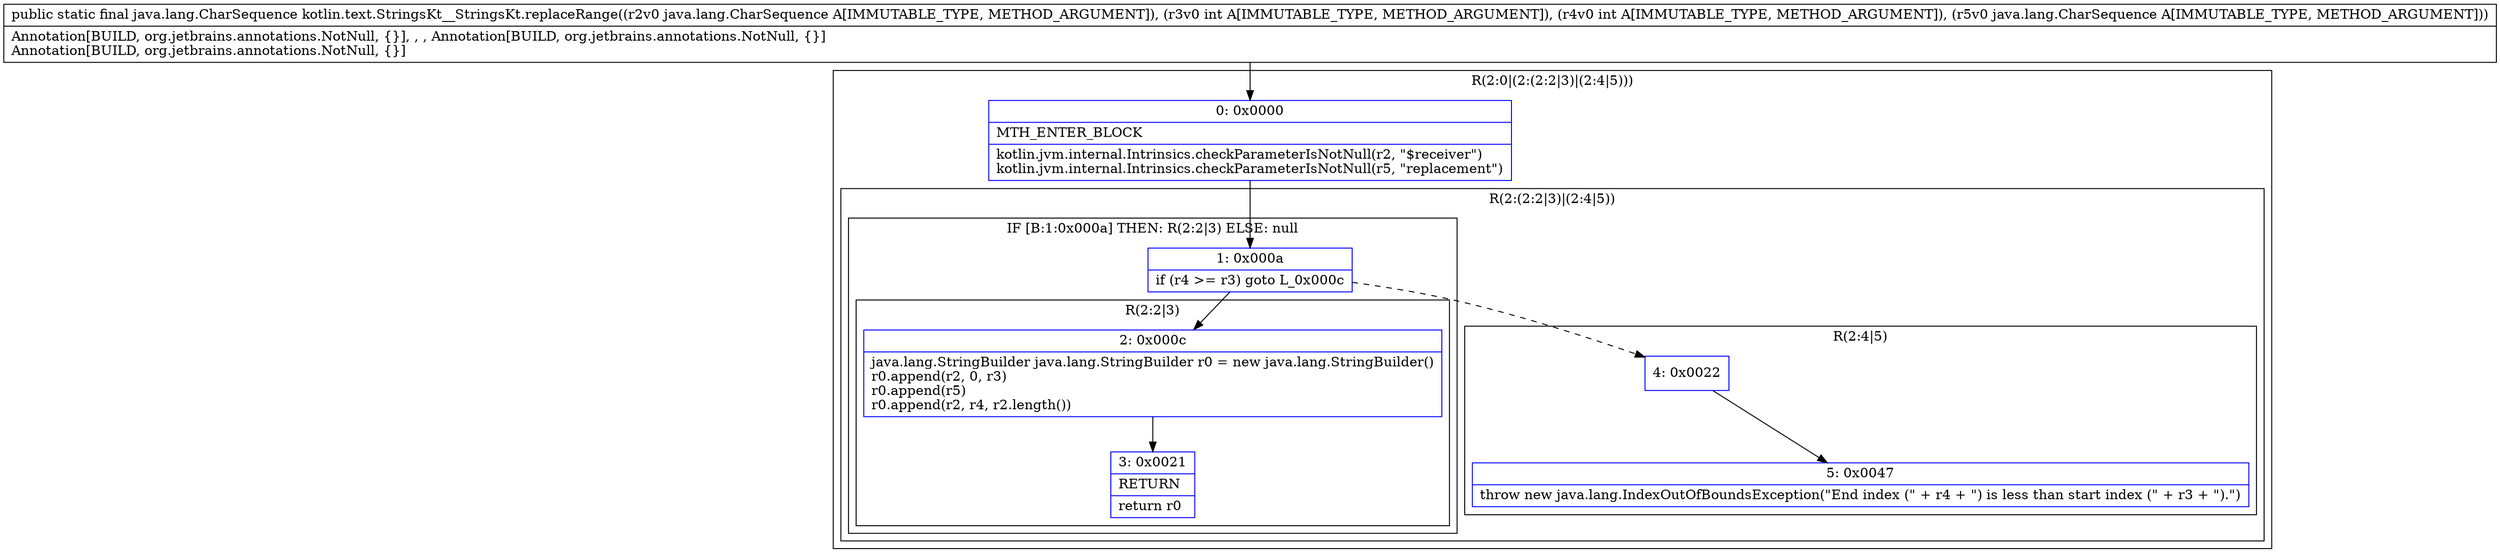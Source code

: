 digraph "CFG forkotlin.text.StringsKt__StringsKt.replaceRange(Ljava\/lang\/CharSequence;IILjava\/lang\/CharSequence;)Ljava\/lang\/CharSequence;" {
subgraph cluster_Region_1647121813 {
label = "R(2:0|(2:(2:2|3)|(2:4|5)))";
node [shape=record,color=blue];
Node_0 [shape=record,label="{0\:\ 0x0000|MTH_ENTER_BLOCK\l|kotlin.jvm.internal.Intrinsics.checkParameterIsNotNull(r2, \"$receiver\")\lkotlin.jvm.internal.Intrinsics.checkParameterIsNotNull(r5, \"replacement\")\l}"];
subgraph cluster_Region_1478829476 {
label = "R(2:(2:2|3)|(2:4|5))";
node [shape=record,color=blue];
subgraph cluster_IfRegion_231800463 {
label = "IF [B:1:0x000a] THEN: R(2:2|3) ELSE: null";
node [shape=record,color=blue];
Node_1 [shape=record,label="{1\:\ 0x000a|if (r4 \>= r3) goto L_0x000c\l}"];
subgraph cluster_Region_202856535 {
label = "R(2:2|3)";
node [shape=record,color=blue];
Node_2 [shape=record,label="{2\:\ 0x000c|java.lang.StringBuilder java.lang.StringBuilder r0 = new java.lang.StringBuilder()\lr0.append(r2, 0, r3)\lr0.append(r5)\lr0.append(r2, r4, r2.length())\l}"];
Node_3 [shape=record,label="{3\:\ 0x0021|RETURN\l|return r0\l}"];
}
}
subgraph cluster_Region_1905346545 {
label = "R(2:4|5)";
node [shape=record,color=blue];
Node_4 [shape=record,label="{4\:\ 0x0022}"];
Node_5 [shape=record,label="{5\:\ 0x0047|throw new java.lang.IndexOutOfBoundsException(\"End index (\" + r4 + \") is less than start index (\" + r3 + \").\")\l}"];
}
}
}
MethodNode[shape=record,label="{public static final java.lang.CharSequence kotlin.text.StringsKt__StringsKt.replaceRange((r2v0 java.lang.CharSequence A[IMMUTABLE_TYPE, METHOD_ARGUMENT]), (r3v0 int A[IMMUTABLE_TYPE, METHOD_ARGUMENT]), (r4v0 int A[IMMUTABLE_TYPE, METHOD_ARGUMENT]), (r5v0 java.lang.CharSequence A[IMMUTABLE_TYPE, METHOD_ARGUMENT]))  | Annotation[BUILD, org.jetbrains.annotations.NotNull, \{\}], , , Annotation[BUILD, org.jetbrains.annotations.NotNull, \{\}]\lAnnotation[BUILD, org.jetbrains.annotations.NotNull, \{\}]\l}"];
MethodNode -> Node_0;
Node_0 -> Node_1;
Node_1 -> Node_2;
Node_1 -> Node_4[style=dashed];
Node_2 -> Node_3;
Node_4 -> Node_5;
}

